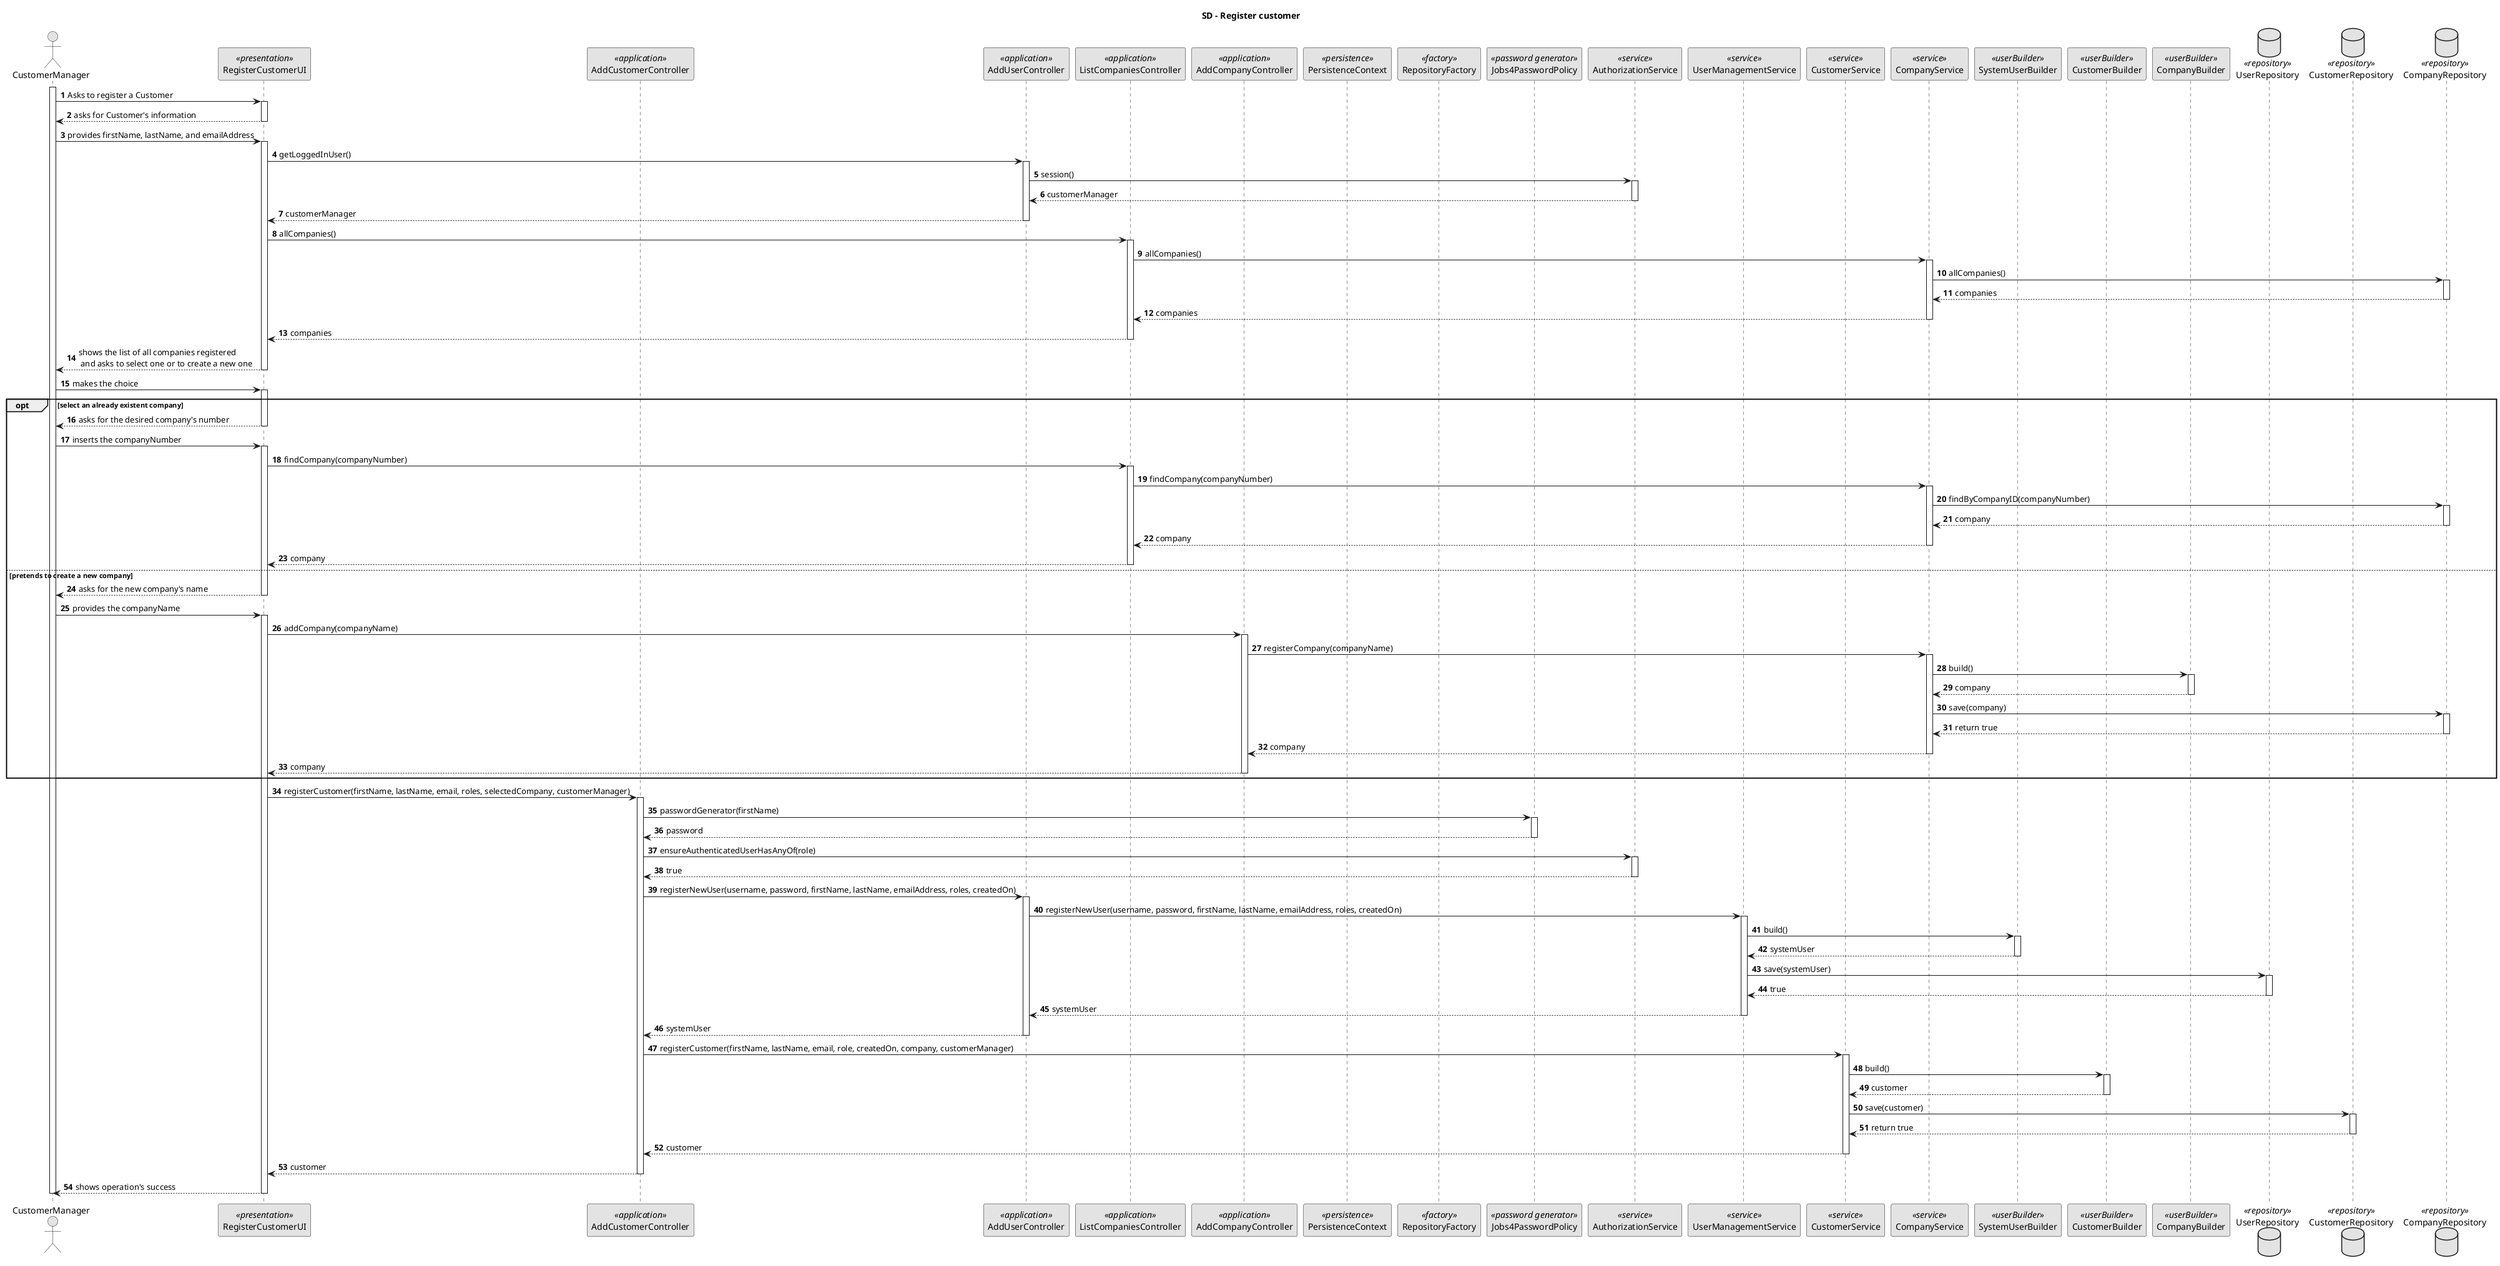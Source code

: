 @startuml
skinparam monochrome true
skinparam packageStyle rectangle
skinparam shadowing false

autonumber

title SD - Register customer

'hide footbox

actor CustomerManager

participant RegisterCustomerUI <<presentation>>

participant AddCustomerController<<application>>
participant AddUserController<<application>>
participant ListCompaniesController<<application>>
participant AddCompanyController<<application>>

participant PersistenceContext <<persistence>>
participant RepositoryFactory <<factory>>

participant Jobs4PasswordPolicy<<password generator>>

participant AuthorizationService <<service>>
participant UserManagementService <<service>>
participant AuthorizationService <<service>>
participant UserManagementService <<service>>
participant CustomerService <<service>>
participant CompanyService <<service>>

participant SystemUserBuilder <<userBuilder>>
participant CustomerBuilder <<userBuilder>>
participant CompanyBuilder <<userBuilder>>

database UserRepository <<repository>>
database CustomerRepository <<repository>>
database CompanyRepository <<repository>>

activate CustomerManager

    CustomerManager -> RegisterCustomerUI: Asks to register a Customer

    activate RegisterCustomerUI

        RegisterCustomerUI -->  CustomerManager : asks for Customer's information

    deactivate RegisterCustomerUI

    CustomerManager -> RegisterCustomerUI : provides firstName, lastName, and emailAddress

    activate RegisterCustomerUI

        RegisterCustomerUI -> AddUserController : getLoggedInUser()

        activate AddUserController

        AddUserController -> AuthorizationService : session()

        activate AuthorizationService

        AuthorizationService --> AddUserController : customerManager

        deactivate AuthorizationService

        AddUserController --> RegisterCustomerUI : customerManager

        deactivate AddUserController

        RegisterCustomerUI -> ListCompaniesController : allCompanies()

        activate ListCompaniesController

            ListCompaniesController -> CompanyService : allCompanies()

            activate CompanyService

            CompanyService -> CompanyRepository : allCompanies()

                activate CompanyRepository

                CompanyRepository --> CompanyService : companies

                    deactivate CompanyRepository

                CompanyService --> ListCompaniesController : companies

                deactivate CompanyService

                ListCompaniesController --> RegisterCustomerUI : companies

                deactivate ListCompaniesController

        RegisterCustomerUI --> CustomerManager : shows the list of all companies registered\n and asks to select one or to create a new one

    deactivate RegisterCustomerUI

    CustomerManager -> RegisterCustomerUI : makes the choice

    activate RegisterCustomerUI

    opt select an already existent company

    RegisterCustomerUI --> CustomerManager : asks for the desired company's number

    deactivate RegisterCustomerUI

    CustomerManager -> RegisterCustomerUI : inserts the companyNumber

    activate RegisterCustomerUI

    RegisterCustomerUI -> ListCompaniesController : findCompany(companyNumber)

    activate ListCompaniesController

    ListCompaniesController -> CompanyService : findCompany(companyNumber)

    activate CompanyService

    CompanyService -> CompanyRepository : findByCompanyID(companyNumber)

    activate CompanyRepository

    CompanyRepository --> CompanyService : company

    deactivate CompanyRepository

    CompanyService --> ListCompaniesController : company

    deactivate CompanyService

    ListCompaniesController --> RegisterCustomerUI : company

    deactivate ListCompaniesController

    else pretends to create a new company

    RegisterCustomerUI --> CustomerManager : asks for the new company's name

    deactivate RegisterCustomerUI

    CustomerManager -> RegisterCustomerUI : provides the companyName

    activate RegisterCustomerUI

    RegisterCustomerUI -> AddCompanyController : addCompany(companyName)

    activate AddCompanyController

    AddCompanyController -> CompanyService : registerCompany(companyName)

    activate CompanyService

    CompanyService -> CompanyBuilder : build()

    activate CompanyBuilder

    CompanyBuilder --> CompanyService : company

    deactivate CompanyBuilder

    CompanyService -> CompanyRepository : save(company)

    activate CompanyRepository

    CompanyRepository --> CompanyService : return true

    deactivate CompanyRepository

    CompanyService --> AddCompanyController : company

    deactivate CompanyService

    AddCompanyController --> RegisterCustomerUI : company

    deactivate AddCompanyController

    end

    RegisterCustomerUI -> AddCustomerController : registerCustomer(firstName, lastName, email, roles, selectedCompany, customerManager)

    activate AddCustomerController

    AddCustomerController -> Jobs4PasswordPolicy : passwordGenerator(firstName)

    activate Jobs4PasswordPolicy

    Jobs4PasswordPolicy --> AddCustomerController : password

    deactivate Jobs4PasswordPolicy

    AddCustomerController -> AuthorizationService : ensureAuthenticatedUserHasAnyOf(role)

    activate AuthorizationService

    AuthorizationService --> AddCustomerController : true

    deactivate AuthorizationService

    AddCustomerController -> AddUserController : registerNewUser(username, password, firstName, lastName, emailAddress, roles, createdOn)

    activate AddUserController

    AddUserController -> UserManagementService : registerNewUser(username, password, firstName, lastName, emailAddress, roles, createdOn)

    activate UserManagementService

    UserManagementService -> SystemUserBuilder : build()

    activate SystemUserBuilder

    SystemUserBuilder --> UserManagementService : systemUser

    deactivate SystemUserBuilder

    UserManagementService -> UserRepository : save(systemUser)

    activate UserRepository

    UserRepository --> UserManagementService : true

    deactivate UserRepository

    UserManagementService --> AddUserController : systemUser

    deactivate UserManagementService

    AddUserController --> AddCustomerController : systemUser

    deactivate AddUserController

    AddCustomerController -> CustomerService : registerCustomer(firstName, lastName, email, role, createdOn, company, customerManager)

    activate CustomerService

    CustomerService -> CustomerBuilder : build()

    activate CustomerBuilder

    CustomerBuilder --> CustomerService : customer

    deactivate CustomerBuilder

    CustomerService -> CustomerRepository : save(customer)

    activate CustomerRepository

    CustomerRepository --> CustomerService : return true

    deactivate CustomerRepository

    CustomerService --> AddCustomerController : customer

    deactivate CustomerService

    AddCustomerController --> RegisterCustomerUI : customer

    deactivate AddCustomerController

    RegisterCustomerUI --> CustomerManager : shows operation's success

   deactivate RegisterCustomerUI

deactivate CustomerManager

@enduml